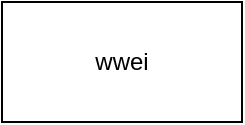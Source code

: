 <mxfile version="13.6.4" type="github">
  <diagram id="Tc6VP3V2mNdSXgGcTWBv" name="Page-1">
    <mxGraphModel dx="782" dy="388" grid="1" gridSize="10" guides="1" tooltips="1" connect="1" arrows="1" fold="1" page="1" pageScale="1" pageWidth="827" pageHeight="1169" math="0" shadow="0">
      <root>
        <mxCell id="0" />
        <mxCell id="1" parent="0" />
        <mxCell id="5v6hfigjUKRHadCqLScK-1" value="wwei" style="rounded=0;whiteSpace=wrap;html=1;" vertex="1" parent="1">
          <mxGeometry x="340" y="170" width="120" height="60" as="geometry" />
        </mxCell>
      </root>
    </mxGraphModel>
  </diagram>
</mxfile>
